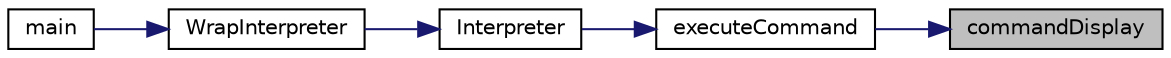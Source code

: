 digraph "commandDisplay"
{
 // LATEX_PDF_SIZE
  edge [fontname="Helvetica",fontsize="10",labelfontname="Helvetica",labelfontsize="10"];
  node [fontname="Helvetica",fontsize="10",shape=record];
  rankdir="RL";
  Node1 [label="commandDisplay",height=0.2,width=0.4,color="black", fillcolor="grey75", style="filled", fontcolor="black",tooltip=" "];
  Node1 -> Node2 [dir="back",color="midnightblue",fontsize="10",style="solid",fontname="Helvetica"];
  Node2 [label="executeCommand",height=0.2,width=0.4,color="black", fillcolor="white", style="filled",URL="$_interpreter_8c.html#a9114c4f99de7fb28b6e220b582ff86af",tooltip=" "];
  Node2 -> Node3 [dir="back",color="midnightblue",fontsize="10",style="solid",fontname="Helvetica"];
  Node3 [label="Interpreter",height=0.2,width=0.4,color="black", fillcolor="white", style="filled",URL="$_interpreter_8c.html#a2e36aaea6b9cab2ca1faab2c2d760271",tooltip=" "];
  Node3 -> Node4 [dir="back",color="midnightblue",fontsize="10",style="solid",fontname="Helvetica"];
  Node4 [label="WrapInterpreter",height=0.2,width=0.4,color="black", fillcolor="white", style="filled",URL="$main_8c.html#ab066947609cc9d6ec3722648f8882936",tooltip="Run interpreter using UART0 (in USB debugger)"];
  Node4 -> Node5 [dir="back",color="midnightblue",fontsize="10",style="solid",fontname="Helvetica"];
  Node5 [label="main",height=0.2,width=0.4,color="black", fillcolor="white", style="filled",URL="$main_8c.html#a840291bc02cba5474a4cb46a9b9566fe",tooltip="Example usecase of RTOS."];
}
